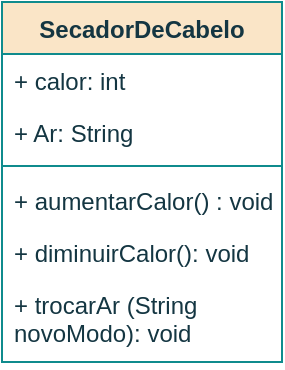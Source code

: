 <mxfile version="26.1.1">
  <diagram name="Página-1" id="1lenXWZzkgVBmoMxOYwx">
    <mxGraphModel dx="880" dy="460" grid="1" gridSize="10" guides="1" tooltips="1" connect="1" arrows="1" fold="1" page="1" pageScale="1" pageWidth="827" pageHeight="1169" math="0" shadow="0">
      <root>
        <mxCell id="0" />
        <mxCell id="1" parent="0" />
        <mxCell id="lVrK1Jxe9JwJtEG0eib0-1" value="SecadorDeCabelo" style="swimlane;fontStyle=1;align=center;verticalAlign=top;childLayout=stackLayout;horizontal=1;startSize=26;horizontalStack=0;resizeParent=1;resizeParentMax=0;resizeLast=0;collapsible=1;marginBottom=0;whiteSpace=wrap;html=1;labelBackgroundColor=none;fillColor=#FAE5C7;strokeColor=#0F8B8D;fontColor=#143642;" vertex="1" parent="1">
          <mxGeometry x="280" y="130" width="140" height="180" as="geometry" />
        </mxCell>
        <mxCell id="lVrK1Jxe9JwJtEG0eib0-2" value="+ calor: int" style="text;strokeColor=none;fillColor=none;align=left;verticalAlign=top;spacingLeft=4;spacingRight=4;overflow=hidden;rotatable=0;points=[[0,0.5],[1,0.5]];portConstraint=eastwest;whiteSpace=wrap;html=1;labelBackgroundColor=none;fontColor=#143642;" vertex="1" parent="lVrK1Jxe9JwJtEG0eib0-1">
          <mxGeometry y="26" width="140" height="26" as="geometry" />
        </mxCell>
        <mxCell id="lVrK1Jxe9JwJtEG0eib0-4" value="+ Ar: String" style="text;strokeColor=none;fillColor=none;align=left;verticalAlign=top;spacingLeft=4;spacingRight=4;overflow=hidden;rotatable=0;points=[[0,0.5],[1,0.5]];portConstraint=eastwest;whiteSpace=wrap;html=1;labelBackgroundColor=none;fontColor=#143642;" vertex="1" parent="lVrK1Jxe9JwJtEG0eib0-1">
          <mxGeometry y="52" width="140" height="26" as="geometry" />
        </mxCell>
        <mxCell id="lVrK1Jxe9JwJtEG0eib0-35" value="" style="line;strokeWidth=1;fillColor=none;align=left;verticalAlign=middle;spacingTop=-1;spacingLeft=3;spacingRight=3;rotatable=0;labelPosition=right;points=[];portConstraint=eastwest;strokeColor=#0F8B8D;labelBackgroundColor=none;fontColor=#143642;" vertex="1" parent="lVrK1Jxe9JwJtEG0eib0-1">
          <mxGeometry y="78" width="140" height="8" as="geometry" />
        </mxCell>
        <mxCell id="lVrK1Jxe9JwJtEG0eib0-32" value="+ aumentarCalor() : void" style="text;strokeColor=none;fillColor=none;align=left;verticalAlign=top;spacingLeft=4;spacingRight=4;overflow=hidden;rotatable=0;points=[[0,0.5],[1,0.5]];portConstraint=eastwest;whiteSpace=wrap;html=1;labelBackgroundColor=none;fontColor=#143642;" vertex="1" parent="lVrK1Jxe9JwJtEG0eib0-1">
          <mxGeometry y="86" width="140" height="26" as="geometry" />
        </mxCell>
        <mxCell id="lVrK1Jxe9JwJtEG0eib0-33" value="+ diminuirCalor(): void" style="text;strokeColor=none;fillColor=none;align=left;verticalAlign=top;spacingLeft=4;spacingRight=4;overflow=hidden;rotatable=0;points=[[0,0.5],[1,0.5]];portConstraint=eastwest;whiteSpace=wrap;html=1;labelBackgroundColor=none;fontColor=#143642;" vertex="1" parent="lVrK1Jxe9JwJtEG0eib0-1">
          <mxGeometry y="112" width="140" height="26" as="geometry" />
        </mxCell>
        <mxCell id="lVrK1Jxe9JwJtEG0eib0-34" value="+ trocarAr (String novoModo): void" style="text;strokeColor=none;fillColor=none;align=left;verticalAlign=top;spacingLeft=4;spacingRight=4;overflow=hidden;rotatable=0;points=[[0,0.5],[1,0.5]];portConstraint=eastwest;whiteSpace=wrap;html=1;labelBackgroundColor=none;fontColor=#143642;" vertex="1" parent="lVrK1Jxe9JwJtEG0eib0-1">
          <mxGeometry y="138" width="140" height="42" as="geometry" />
        </mxCell>
      </root>
    </mxGraphModel>
  </diagram>
</mxfile>
